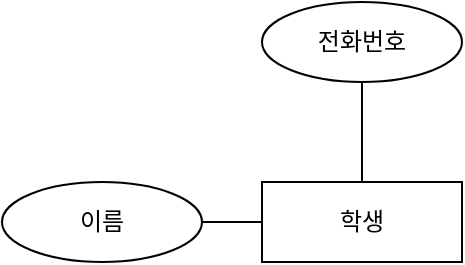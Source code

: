 <mxfile version="22.1.15" type="github">
  <diagram name="페이지-1" id="NTDJpNsABV1ihKsCaUr1">
    <mxGraphModel dx="1434" dy="780" grid="1" gridSize="10" guides="1" tooltips="1" connect="1" arrows="1" fold="1" page="1" pageScale="1" pageWidth="827" pageHeight="1169" math="0" shadow="0">
      <root>
        <mxCell id="0" />
        <mxCell id="1" parent="0" />
        <mxCell id="Rnlww5miMEDz1vxy-Ebx-1" value="학생" style="whiteSpace=wrap;html=1;align=center;" parent="1" vertex="1">
          <mxGeometry x="360" y="380" width="100" height="40" as="geometry" />
        </mxCell>
        <mxCell id="Rnlww5miMEDz1vxy-Ebx-3" value="이름" style="ellipse;whiteSpace=wrap;html=1;align=center;" parent="1" vertex="1">
          <mxGeometry x="230" y="380" width="100" height="40" as="geometry" />
        </mxCell>
        <mxCell id="Rnlww5miMEDz1vxy-Ebx-4" value="" style="endArrow=none;html=1;rounded=0;entryX=0;entryY=0.5;entryDx=0;entryDy=0;exitX=1;exitY=0.5;exitDx=0;exitDy=0;" parent="1" source="Rnlww5miMEDz1vxy-Ebx-3" target="Rnlww5miMEDz1vxy-Ebx-1" edge="1">
          <mxGeometry relative="1" as="geometry">
            <mxPoint x="360" y="339.5" as="sourcePoint" />
            <mxPoint x="520" y="339.5" as="targetPoint" />
          </mxGeometry>
        </mxCell>
        <mxCell id="Rnlww5miMEDz1vxy-Ebx-6" value="전화번호" style="ellipse;whiteSpace=wrap;html=1;align=center;" parent="1" vertex="1">
          <mxGeometry x="360" y="290" width="100" height="40" as="geometry" />
        </mxCell>
        <mxCell id="Rnlww5miMEDz1vxy-Ebx-7" value="" style="endArrow=none;html=1;rounded=0;entryX=0.5;entryY=1;entryDx=0;entryDy=0;" parent="1" source="Rnlww5miMEDz1vxy-Ebx-1" target="Rnlww5miMEDz1vxy-Ebx-6" edge="1">
          <mxGeometry relative="1" as="geometry">
            <mxPoint x="330" y="400" as="sourcePoint" />
            <mxPoint x="490" y="400" as="targetPoint" />
          </mxGeometry>
        </mxCell>
      </root>
    </mxGraphModel>
  </diagram>
</mxfile>
